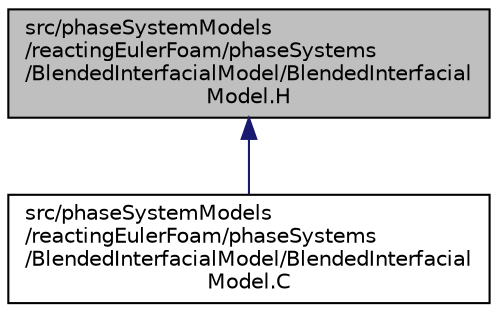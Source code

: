 digraph "src/phaseSystemModels/reactingEulerFoam/phaseSystems/BlendedInterfacialModel/BlendedInterfacialModel.H"
{
  bgcolor="transparent";
  edge [fontname="Helvetica",fontsize="10",labelfontname="Helvetica",labelfontsize="10"];
  node [fontname="Helvetica",fontsize="10",shape=record];
  Node1 [label="src/phaseSystemModels\l/reactingEulerFoam/phaseSystems\l/BlendedInterfacialModel/BlendedInterfacial\lModel.H",height=0.2,width=0.4,color="black", fillcolor="grey75", style="filled" fontcolor="black"];
  Node1 -> Node2 [dir="back",color="midnightblue",fontsize="10",style="solid",fontname="Helvetica"];
  Node2 [label="src/phaseSystemModels\l/reactingEulerFoam/phaseSystems\l/BlendedInterfacialModel/BlendedInterfacial\lModel.C",height=0.2,width=0.4,color="black",URL="$src_2phaseSystemModels_2reactingEulerFoam_2phaseSystems_2BlendedInterfacialModel_2BlendedInterfacialModel_8C.html"];
}
